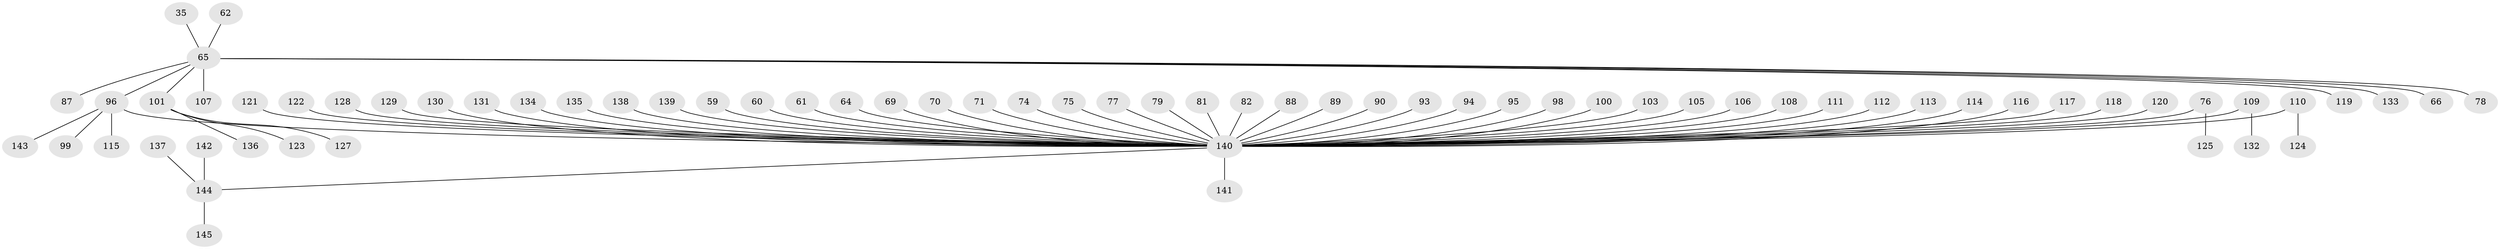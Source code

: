 // original degree distribution, {23: 0.006896551724137931, 6: 0.006896551724137931, 7: 0.013793103448275862, 5: 0.034482758620689655, 4: 0.013793103448275862, 3: 0.0896551724137931, 2: 0.16551724137931034, 12: 0.006896551724137931, 1: 0.6482758620689655, 8: 0.006896551724137931, 13: 0.006896551724137931}
// Generated by graph-tools (version 1.1) at 2025/48/03/09/25 04:48:10]
// undirected, 72 vertices, 71 edges
graph export_dot {
graph [start="1"]
  node [color=gray90,style=filled];
  35;
  59;
  60;
  61;
  62;
  64;
  65 [super="+5+8+11+49"];
  66;
  69;
  70;
  71;
  74;
  75;
  76 [super="+41"];
  77;
  78;
  79;
  81;
  82;
  87;
  88;
  89;
  90;
  93;
  94;
  95;
  96 [super="+4+85"];
  98;
  99;
  100;
  101 [super="+73"];
  103;
  105;
  106;
  107;
  108;
  109;
  110;
  111;
  112;
  113;
  114;
  115;
  116;
  117;
  118;
  119;
  120;
  121;
  122;
  123;
  124;
  125;
  127;
  128;
  129;
  130;
  131;
  132;
  133;
  134;
  135;
  136;
  137;
  138;
  139;
  140 [super="+104+72+92+80+97+40+43+47+68+50+51+52+53+54+55"];
  141;
  142;
  143;
  144 [super="+6+102+83+126"];
  145;
  35 -- 65;
  59 -- 140;
  60 -- 140;
  61 -- 140;
  62 -- 65;
  64 -- 140;
  65 -- 66;
  65 -- 78;
  65 -- 96 [weight=2];
  65 -- 133;
  65 -- 107;
  65 -- 119;
  65 -- 87;
  65 -- 101;
  69 -- 140;
  70 -- 140;
  71 -- 140;
  74 -- 140;
  75 -- 140;
  76 -- 125;
  76 -- 140;
  77 -- 140;
  79 -- 140;
  81 -- 140;
  82 -- 140;
  88 -- 140;
  89 -- 140;
  90 -- 140;
  93 -- 140;
  94 -- 140;
  95 -- 140;
  96 -- 143;
  96 -- 99;
  96 -- 115;
  96 -- 140;
  98 -- 140;
  100 -- 140;
  101 -- 136;
  101 -- 123;
  101 -- 127;
  103 -- 140;
  105 -- 140;
  106 -- 140;
  108 -- 140;
  109 -- 132;
  109 -- 140;
  110 -- 124;
  110 -- 140;
  111 -- 140;
  112 -- 140;
  113 -- 140;
  114 -- 140;
  116 -- 140;
  117 -- 140;
  118 -- 140;
  120 -- 140;
  121 -- 140;
  122 -- 140;
  128 -- 140;
  129 -- 140;
  130 -- 140;
  131 -- 140;
  134 -- 140;
  135 -- 140;
  137 -- 144;
  138 -- 140;
  139 -- 140;
  140 -- 141;
  140 -- 144;
  142 -- 144;
  144 -- 145;
}
